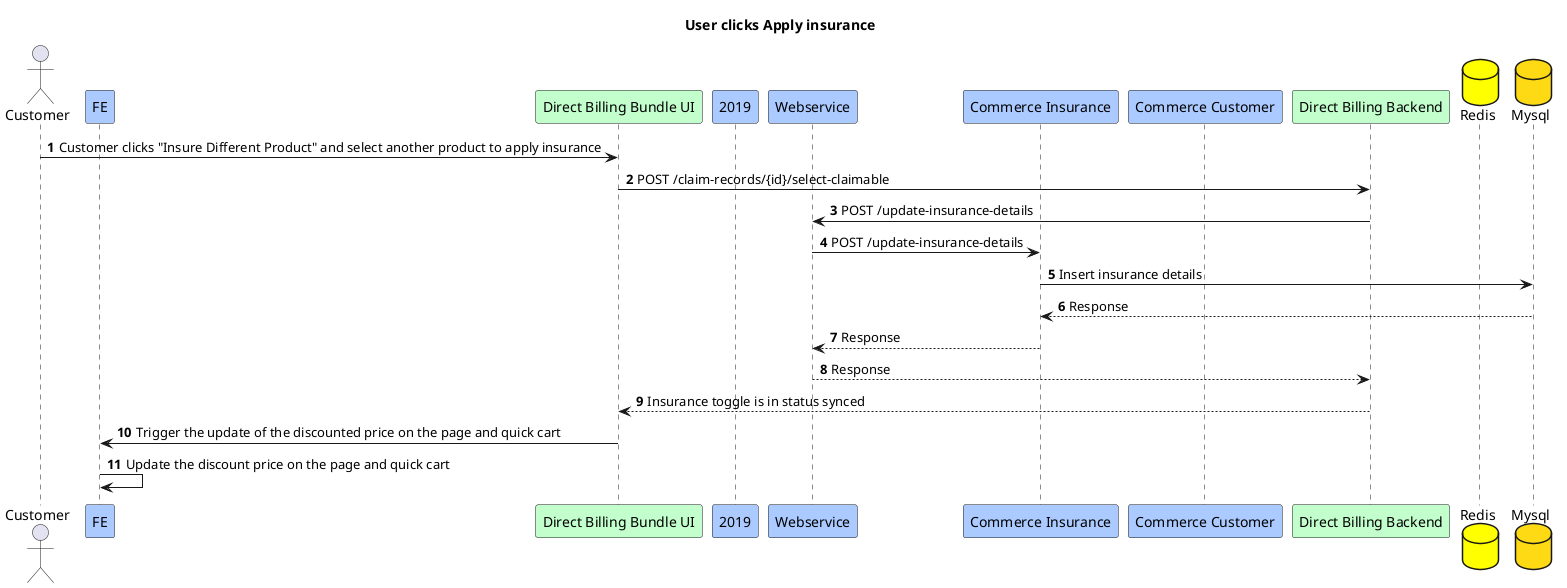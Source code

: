 @startuml
title User clicks Apply insurance
actor Customer
participant FE #abcaff
participant "Direct Billing Bundle UI" #c3ffcd
participant "2019" #abcaff
participant "Webservice" #abcaff
participant "Commerce Insurance" #abcaff
participant "Commerce Customer" #abcaff
participant "Direct Billing Backend" #c3ffcd
database "Redis" #yellow
database "Mysql" #fdda14

autonumber
Customer -> "Direct Billing Bundle UI":Customer clicks "Insure Different Product" and select another product to apply insurance
"Direct Billing Bundle UI" -> "Direct Billing Backend":POST /claim-records/{id}/select-claimable
"Direct Billing Backend" -> "Webservice":POST /update-insurance-details
"Webservice" -> "Commerce Insurance":POST /update-insurance-details
"Commerce Insurance" -> "Mysql":Insert insurance details
"Mysql" --> "Commerce Insurance":Response
"Commerce Insurance" --> "Webservice":Response
"Webservice" --> "Direct Billing Backend":Response
"Direct Billing Backend" --> "Direct Billing Bundle UI":Insurance toggle is in status synced
"Direct Billing Bundle UI" -> FE:Trigger the update of the discounted price on the page and quick cart
FE -> FE:Update the discount price on the page and quick cart
@enduml

